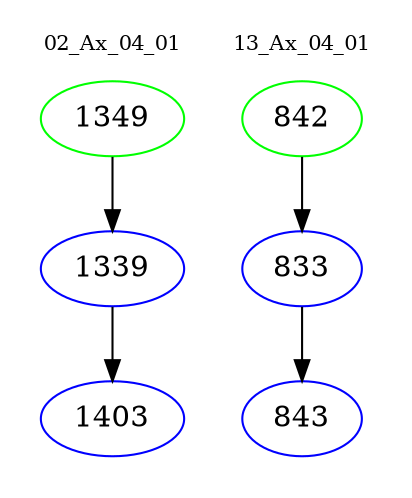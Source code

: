 digraph{
subgraph cluster_0 {
color = white
label = "02_Ax_04_01";
fontsize=10;
T0_1349 [label="1349", color="green"]
T0_1349 -> T0_1339 [color="black"]
T0_1339 [label="1339", color="blue"]
T0_1339 -> T0_1403 [color="black"]
T0_1403 [label="1403", color="blue"]
}
subgraph cluster_1 {
color = white
label = "13_Ax_04_01";
fontsize=10;
T1_842 [label="842", color="green"]
T1_842 -> T1_833 [color="black"]
T1_833 [label="833", color="blue"]
T1_833 -> T1_843 [color="black"]
T1_843 [label="843", color="blue"]
}
}
